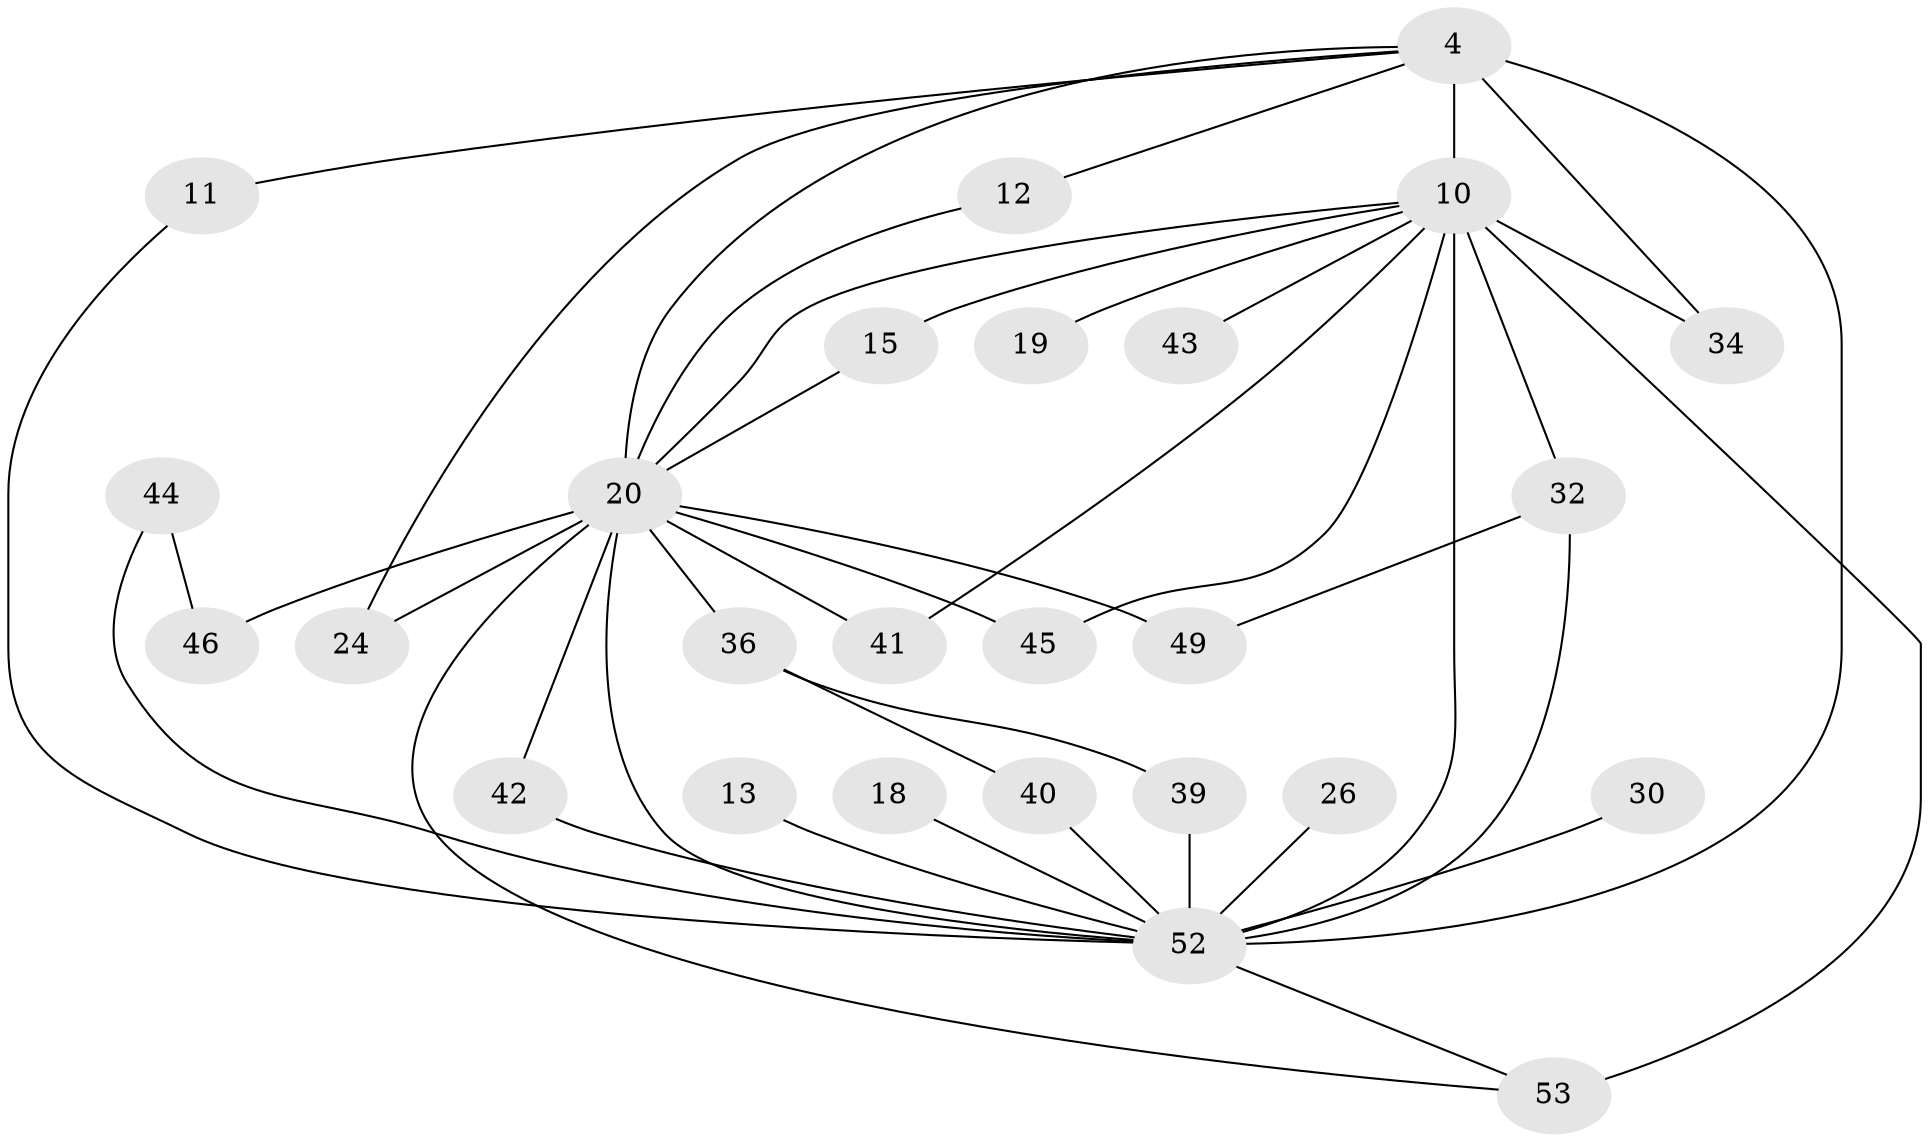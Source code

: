 // original degree distribution, {15: 0.03773584905660377, 13: 0.03773584905660377, 14: 0.018867924528301886, 11: 0.018867924528301886, 20: 0.018867924528301886, 17: 0.03773584905660377, 16: 0.018867924528301886, 2: 0.49056603773584906, 4: 0.07547169811320754, 3: 0.20754716981132076, 5: 0.03773584905660377}
// Generated by graph-tools (version 1.1) at 2025/45/03/09/25 04:45:09]
// undirected, 26 vertices, 43 edges
graph export_dot {
graph [start="1"]
  node [color=gray90,style=filled];
  4 [super="+3"];
  10 [super="+9"];
  11;
  12;
  13;
  15;
  18;
  19;
  20 [super="+17+7"];
  24;
  26;
  30;
  32 [super="+28"];
  34;
  36 [super="+33"];
  39 [super="+29"];
  40 [super="+27"];
  41 [super="+35"];
  42;
  43;
  44;
  45 [super="+37"];
  46 [super="+14"];
  49 [super="+23+48"];
  52 [super="+47+38+8"];
  53 [super="+51+50"];
  4 -- 10 [weight=4];
  4 -- 11;
  4 -- 34;
  4 -- 12;
  4 -- 24;
  4 -- 20 [weight=5];
  4 -- 52 [weight=10];
  10 -- 19 [weight=2];
  10 -- 43 [weight=2];
  10 -- 45;
  10 -- 34;
  10 -- 15;
  10 -- 41 [weight=2];
  10 -- 20 [weight=4];
  10 -- 32;
  10 -- 53 [weight=3];
  10 -- 52 [weight=8];
  11 -- 52;
  12 -- 20;
  13 -- 52 [weight=2];
  15 -- 20;
  18 -- 52 [weight=2];
  20 -- 49 [weight=4];
  20 -- 36;
  20 -- 24;
  20 -- 41 [weight=2];
  20 -- 42;
  20 -- 46 [weight=3];
  20 -- 52 [weight=11];
  20 -- 53 [weight=2];
  20 -- 45 [weight=2];
  26 -- 52 [weight=2];
  30 -- 52 [weight=2];
  32 -- 49;
  32 -- 52;
  36 -- 40;
  36 -- 39;
  39 -- 52 [weight=3];
  40 -- 52 [weight=4];
  42 -- 52;
  44 -- 46;
  44 -- 52;
  52 -- 53;
}
